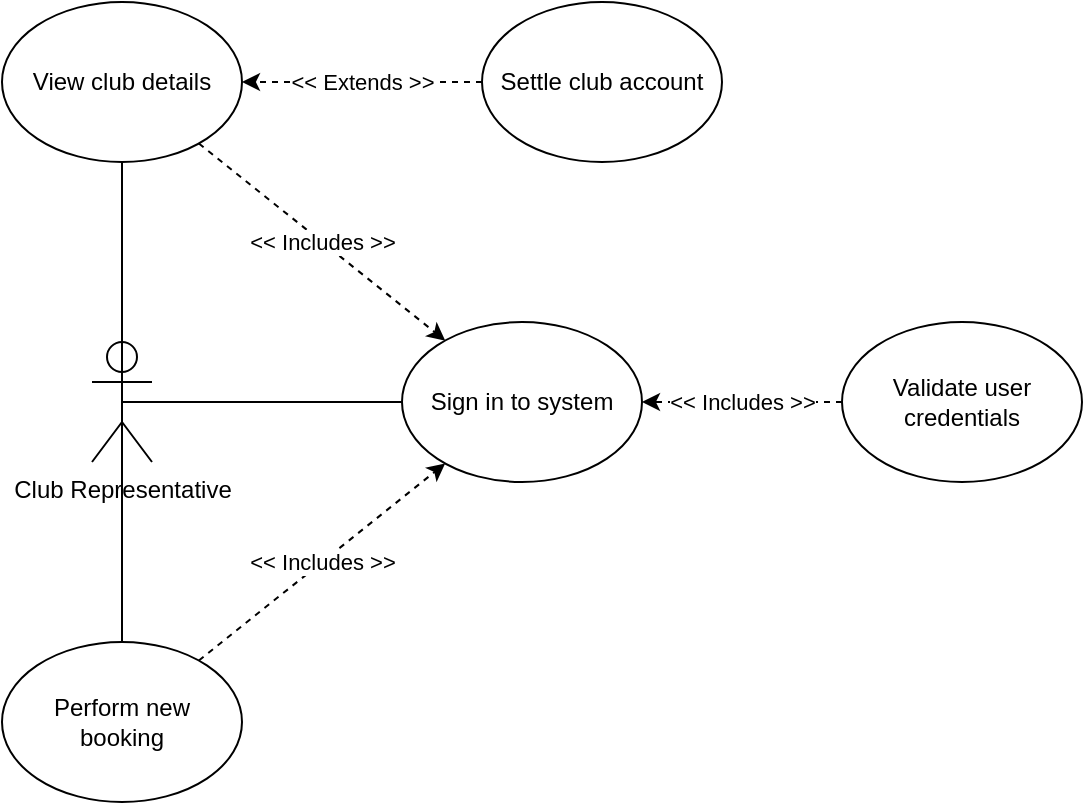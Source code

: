 <mxfile version="14.1.8" type="device"><diagram id="oEeXzTdBW_y8IC3OS5m1" name="Page-1"><mxGraphModel dx="1422" dy="1985" grid="1" gridSize="10" guides="1" tooltips="1" connect="1" arrows="1" fold="1" page="1" pageScale="1" pageWidth="827" pageHeight="1169" math="0" shadow="0"><root><mxCell id="0"/><mxCell id="1" parent="0"/><mxCell id="TQBnzCpHfV-8B0j3ytBK-1" value="Club Representative" style="shape=umlActor;verticalLabelPosition=bottom;verticalAlign=top;html=1;outlineConnect=0;" parent="1" vertex="1"><mxGeometry x="85" y="50" width="30" height="60" as="geometry"/></mxCell><mxCell id="TQBnzCpHfV-8B0j3ytBK-3" value="Sign in to system" style="ellipse;whiteSpace=wrap;html=1;" parent="1" vertex="1"><mxGeometry x="240" y="40" width="120" height="80" as="geometry"/></mxCell><mxCell id="TQBnzCpHfV-8B0j3ytBK-5" value="Settle club account" style="ellipse;whiteSpace=wrap;html=1;" parent="1" vertex="1"><mxGeometry x="280" y="-120" width="120" height="80" as="geometry"/></mxCell><mxCell id="TQBnzCpHfV-8B0j3ytBK-22" value="View club details" style="ellipse;whiteSpace=wrap;html=1;" parent="1" vertex="1"><mxGeometry x="40" y="-120" width="120" height="80" as="geometry"/></mxCell><mxCell id="TQBnzCpHfV-8B0j3ytBK-25" value="" style="endArrow=classic;html=1;strokeColor=#000000;dashed=1;" parent="1" source="TQBnzCpHfV-8B0j3ytBK-5" target="TQBnzCpHfV-8B0j3ytBK-22" edge="1"><mxGeometry relative="1" as="geometry"><mxPoint x="520" y="410" as="sourcePoint"/><mxPoint x="520" y="290" as="targetPoint"/><Array as="points"/></mxGeometry></mxCell><mxCell id="TQBnzCpHfV-8B0j3ytBK-26" value="&amp;lt;&amp;lt; Extends &amp;gt;&amp;gt;" style="edgeLabel;resizable=0;html=1;align=center;verticalAlign=middle;" parent="TQBnzCpHfV-8B0j3ytBK-25" connectable="0" vertex="1"><mxGeometry relative="1" as="geometry"/></mxCell><mxCell id="TQBnzCpHfV-8B0j3ytBK-30" value="" style="endArrow=none;html=1;strokeColor=#000000;exitX=0.5;exitY=0.5;exitDx=0;exitDy=0;exitPerimeter=0;" parent="1" source="TQBnzCpHfV-8B0j3ytBK-1" target="TQBnzCpHfV-8B0j3ytBK-3" edge="1"><mxGeometry width="50" height="50" relative="1" as="geometry"><mxPoint x="450" y="170" as="sourcePoint"/><mxPoint x="570" y="40" as="targetPoint"/></mxGeometry></mxCell><mxCell id="TQBnzCpHfV-8B0j3ytBK-31" value="Validate user credentials" style="ellipse;whiteSpace=wrap;html=1;" parent="1" vertex="1"><mxGeometry x="460" y="40" width="120" height="80" as="geometry"/></mxCell><mxCell id="TQBnzCpHfV-8B0j3ytBK-32" value="" style="endArrow=classic;html=1;strokeColor=#000000;dashed=1;" parent="1" source="TQBnzCpHfV-8B0j3ytBK-31" target="TQBnzCpHfV-8B0j3ytBK-3" edge="1"><mxGeometry relative="1" as="geometry"><mxPoint x="320.002" y="-43.438" as="sourcePoint"/><mxPoint x="413.438" y="49.998" as="targetPoint"/><Array as="points"/></mxGeometry></mxCell><mxCell id="TQBnzCpHfV-8B0j3ytBK-33" value="&amp;lt;&amp;lt; Includes &amp;gt;&amp;gt;" style="edgeLabel;resizable=0;html=1;align=center;verticalAlign=middle;" parent="TQBnzCpHfV-8B0j3ytBK-32" connectable="0" vertex="1"><mxGeometry relative="1" as="geometry"/></mxCell><mxCell id="TQBnzCpHfV-8B0j3ytBK-50" value="Perform new&lt;br&gt;booking" style="ellipse;whiteSpace=wrap;html=1;" parent="1" vertex="1"><mxGeometry x="40" y="200" width="120" height="80" as="geometry"/></mxCell><mxCell id="qgtr1drmYvCdvobTju2h-1" value="" style="endArrow=none;html=1;exitX=0.5;exitY=0.5;exitDx=0;exitDy=0;exitPerimeter=0;" edge="1" parent="1" source="TQBnzCpHfV-8B0j3ytBK-1" target="TQBnzCpHfV-8B0j3ytBK-50"><mxGeometry width="50" height="50" relative="1" as="geometry"><mxPoint x="85" y="110" as="sourcePoint"/><mxPoint x="440" y="290" as="targetPoint"/></mxGeometry></mxCell><mxCell id="qgtr1drmYvCdvobTju2h-2" value="" style="endArrow=none;html=1;entryX=0.5;entryY=0.5;entryDx=0;entryDy=0;entryPerimeter=0;" edge="1" parent="1" source="TQBnzCpHfV-8B0j3ytBK-22" target="TQBnzCpHfV-8B0j3ytBK-1"><mxGeometry width="50" height="50" relative="1" as="geometry"><mxPoint x="390" y="340" as="sourcePoint"/><mxPoint x="440" y="290" as="targetPoint"/></mxGeometry></mxCell><mxCell id="qgtr1drmYvCdvobTju2h-3" value="" style="endArrow=classic;html=1;strokeColor=#000000;dashed=1;" edge="1" parent="1" source="TQBnzCpHfV-8B0j3ytBK-22" target="TQBnzCpHfV-8B0j3ytBK-3"><mxGeometry relative="1" as="geometry"><mxPoint x="470" y="90" as="sourcePoint"/><mxPoint x="370" y="90" as="targetPoint"/><Array as="points"/></mxGeometry></mxCell><mxCell id="qgtr1drmYvCdvobTju2h-4" value="&amp;lt;&amp;lt; Includes &amp;gt;&amp;gt;" style="edgeLabel;resizable=0;html=1;align=center;verticalAlign=middle;" connectable="0" vertex="1" parent="qgtr1drmYvCdvobTju2h-3"><mxGeometry relative="1" as="geometry"/></mxCell><mxCell id="qgtr1drmYvCdvobTju2h-5" value="" style="endArrow=classic;html=1;strokeColor=#000000;dashed=1;" edge="1" parent="1" source="TQBnzCpHfV-8B0j3ytBK-50" target="TQBnzCpHfV-8B0j3ytBK-3"><mxGeometry relative="1" as="geometry"><mxPoint x="310" y="-30" as="sourcePoint"/><mxPoint x="310" y="50" as="targetPoint"/><Array as="points"/></mxGeometry></mxCell><mxCell id="qgtr1drmYvCdvobTju2h-6" value="&amp;lt;&amp;lt; Includes &amp;gt;&amp;gt;" style="edgeLabel;resizable=0;html=1;align=center;verticalAlign=middle;" connectable="0" vertex="1" parent="qgtr1drmYvCdvobTju2h-5"><mxGeometry relative="1" as="geometry"/></mxCell></root></mxGraphModel></diagram></mxfile>